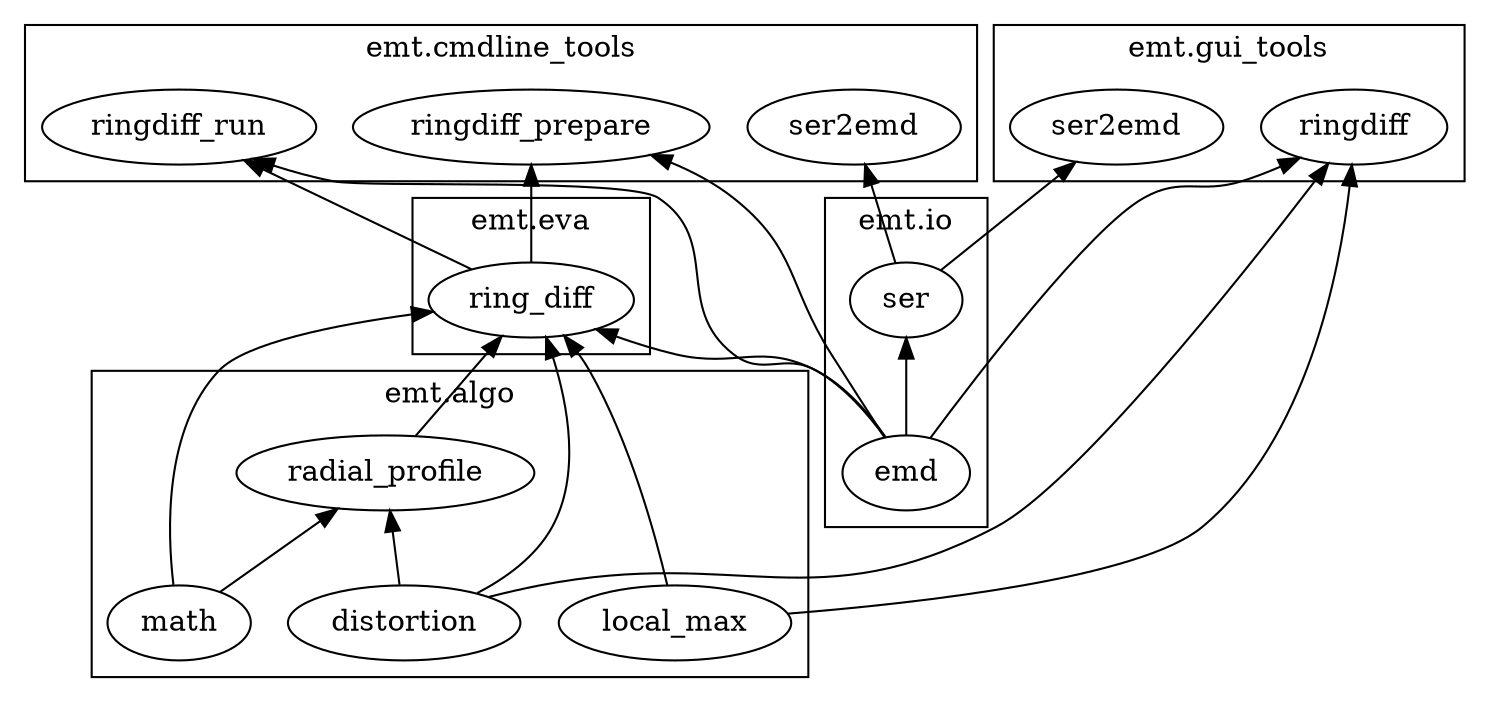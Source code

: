 digraph modules {
    rankdir = BT;
    labelloc = "b";
    //concentrate = true;

    subgraph "cluster_emt.io"{
    label = "emt.io";
    
    "emt.io.emd" [label="emd"];
    
    "emt.io.ser" [label="ser"];

    
    }
    
    subgraph "cluster_emt.algo"{
    label = "emt.algo";
    
    "emt.algo.local_max" [label="local_max"];
    "emt.algo.distortion" [label="distortion"];
    "emt.algo.radial_profile" [label="radial_profile"];
    "emt.algo.math" [label="math"];
    
    }
    
    subgraph "cluster_emt.eva"{
    label = "emt.eva";
    
    "emt.eva.ring_diff" [label="ring_diff"];

    
    }
    
    subgraph "cluster_emt.cmdline_tools" {
    label = "emt.cmdline_tools";
    
    "emt.cmdline_tools.ser2emd" [label="ser2emd"];
    "emt.cmdline_tools.ringdiff_prepare" [label="ringdiff_prepare"];
    "emt.cmdline_tools.ringdiff_run" [label="ringdiff_run"];

    }
    
    subgraph "cluster_emt.gui_tools" {
    label = "emt.gui_tools";
    
    "emt.gui_tools.ser2emd" [label="ser2emd"];
    "emt.gui_tools.ringdiff" [label="ringdiff"];
    
    }
    
    "emt.io.emd" -> "emt.io.ser";
    
    "emt.algo.distortion" -> "emt.algo.radial_profile";
    "emt.algo.math" -> "emt.algo.radial_profile";
    
    "emt.algo.local_max" -> "emt.eva.ring_diff";
    "emt.algo.distortion" -> "emt.eva.ring_diff";
    "emt.algo.radial_profile" -> "emt.eva.ring_diff";
    "emt.algo.math" -> "emt.eva.ring_diff";
    "emt.io.emd" -> "emt.eva.ring_diff";
    
    "emt.io.ser" -> "emt.cmdline_tools.ser2emd";
    
    "emt.io.emd" -> "emt.cmdline_tools.ringdiff_prepare";
    "emt.eva.ring_diff" -> "emt.cmdline_tools.ringdiff_prepare";
    
    "emt.io.emd" -> "emt.cmdline_tools.ringdiff_run";
    "emt.eva.ring_diff" -> "emt.cmdline_tools.ringdiff_run";
    
    "emt.io.ser" -> "emt.gui_tools.ser2emd";
    
    "emt.io.emd" -> "emt.gui_tools.ringdiff";
    "emt.algo.local_max" -> "emt.gui_tools.ringdiff";
    "emt.algo.distortion" -> "emt.gui_tools.ringdiff";
}
